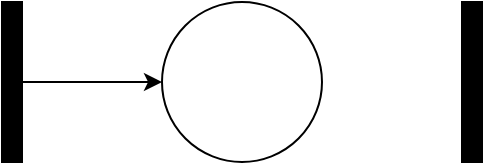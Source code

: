 <mxfile version="24.8.3">
  <diagram name="Page-1" id="d_wN142GEvKjSIs4hWVD">
    <mxGraphModel dx="1247" dy="630" grid="1" gridSize="10" guides="1" tooltips="1" connect="1" arrows="1" fold="1" page="1" pageScale="1" pageWidth="1400" pageHeight="850" math="0" shadow="0">
      <root>
        <mxCell id="0" />
        <mxCell id="1" parent="0" />
        <mxCell id="DVIwmyQBBpOv4USfi71m-3" value="" style="edgeStyle=orthogonalEdgeStyle;rounded=0;orthogonalLoop=1;jettySize=auto;html=1;curved=0;" edge="1" parent="1" source="DVIwmyQBBpOv4USfi71m-1" target="DVIwmyQBBpOv4USfi71m-2">
          <mxGeometry relative="1" as="geometry" />
        </mxCell>
        <mxCell id="DVIwmyQBBpOv4USfi71m-1" value="" style="html=1;points=[[0,0,0,0,5],[0,1,0,0,-5],[1,0,0,0,5],[1,1,0,0,-5]];perimeter=orthogonalPerimeter;outlineConnect=0;targetShapes=umlLifeline;portConstraint=eastwest;newEdgeStyle={&quot;curved&quot;:0,&quot;rounded&quot;:0};fillColor=#000000;" vertex="1" parent="1">
          <mxGeometry x="90" y="130" width="10" height="80" as="geometry" />
        </mxCell>
        <mxCell id="DVIwmyQBBpOv4USfi71m-2" value="" style="ellipse;whiteSpace=wrap;html=1;aspect=fixed;" vertex="1" parent="1">
          <mxGeometry x="170" y="130" width="80" height="80" as="geometry" />
        </mxCell>
        <mxCell id="DVIwmyQBBpOv4USfi71m-4" value="" style="html=1;points=[[0,0,0,0,5],[0,1,0,0,-5],[1,0,0,0,5],[1,1,0,0,-5]];perimeter=orthogonalPerimeter;outlineConnect=0;targetShapes=umlLifeline;portConstraint=eastwest;newEdgeStyle={&quot;curved&quot;:0,&quot;rounded&quot;:0};fillColor=#000000;" vertex="1" parent="1">
          <mxGeometry x="320" y="130" width="10" height="80" as="geometry" />
        </mxCell>
      </root>
    </mxGraphModel>
  </diagram>
</mxfile>
